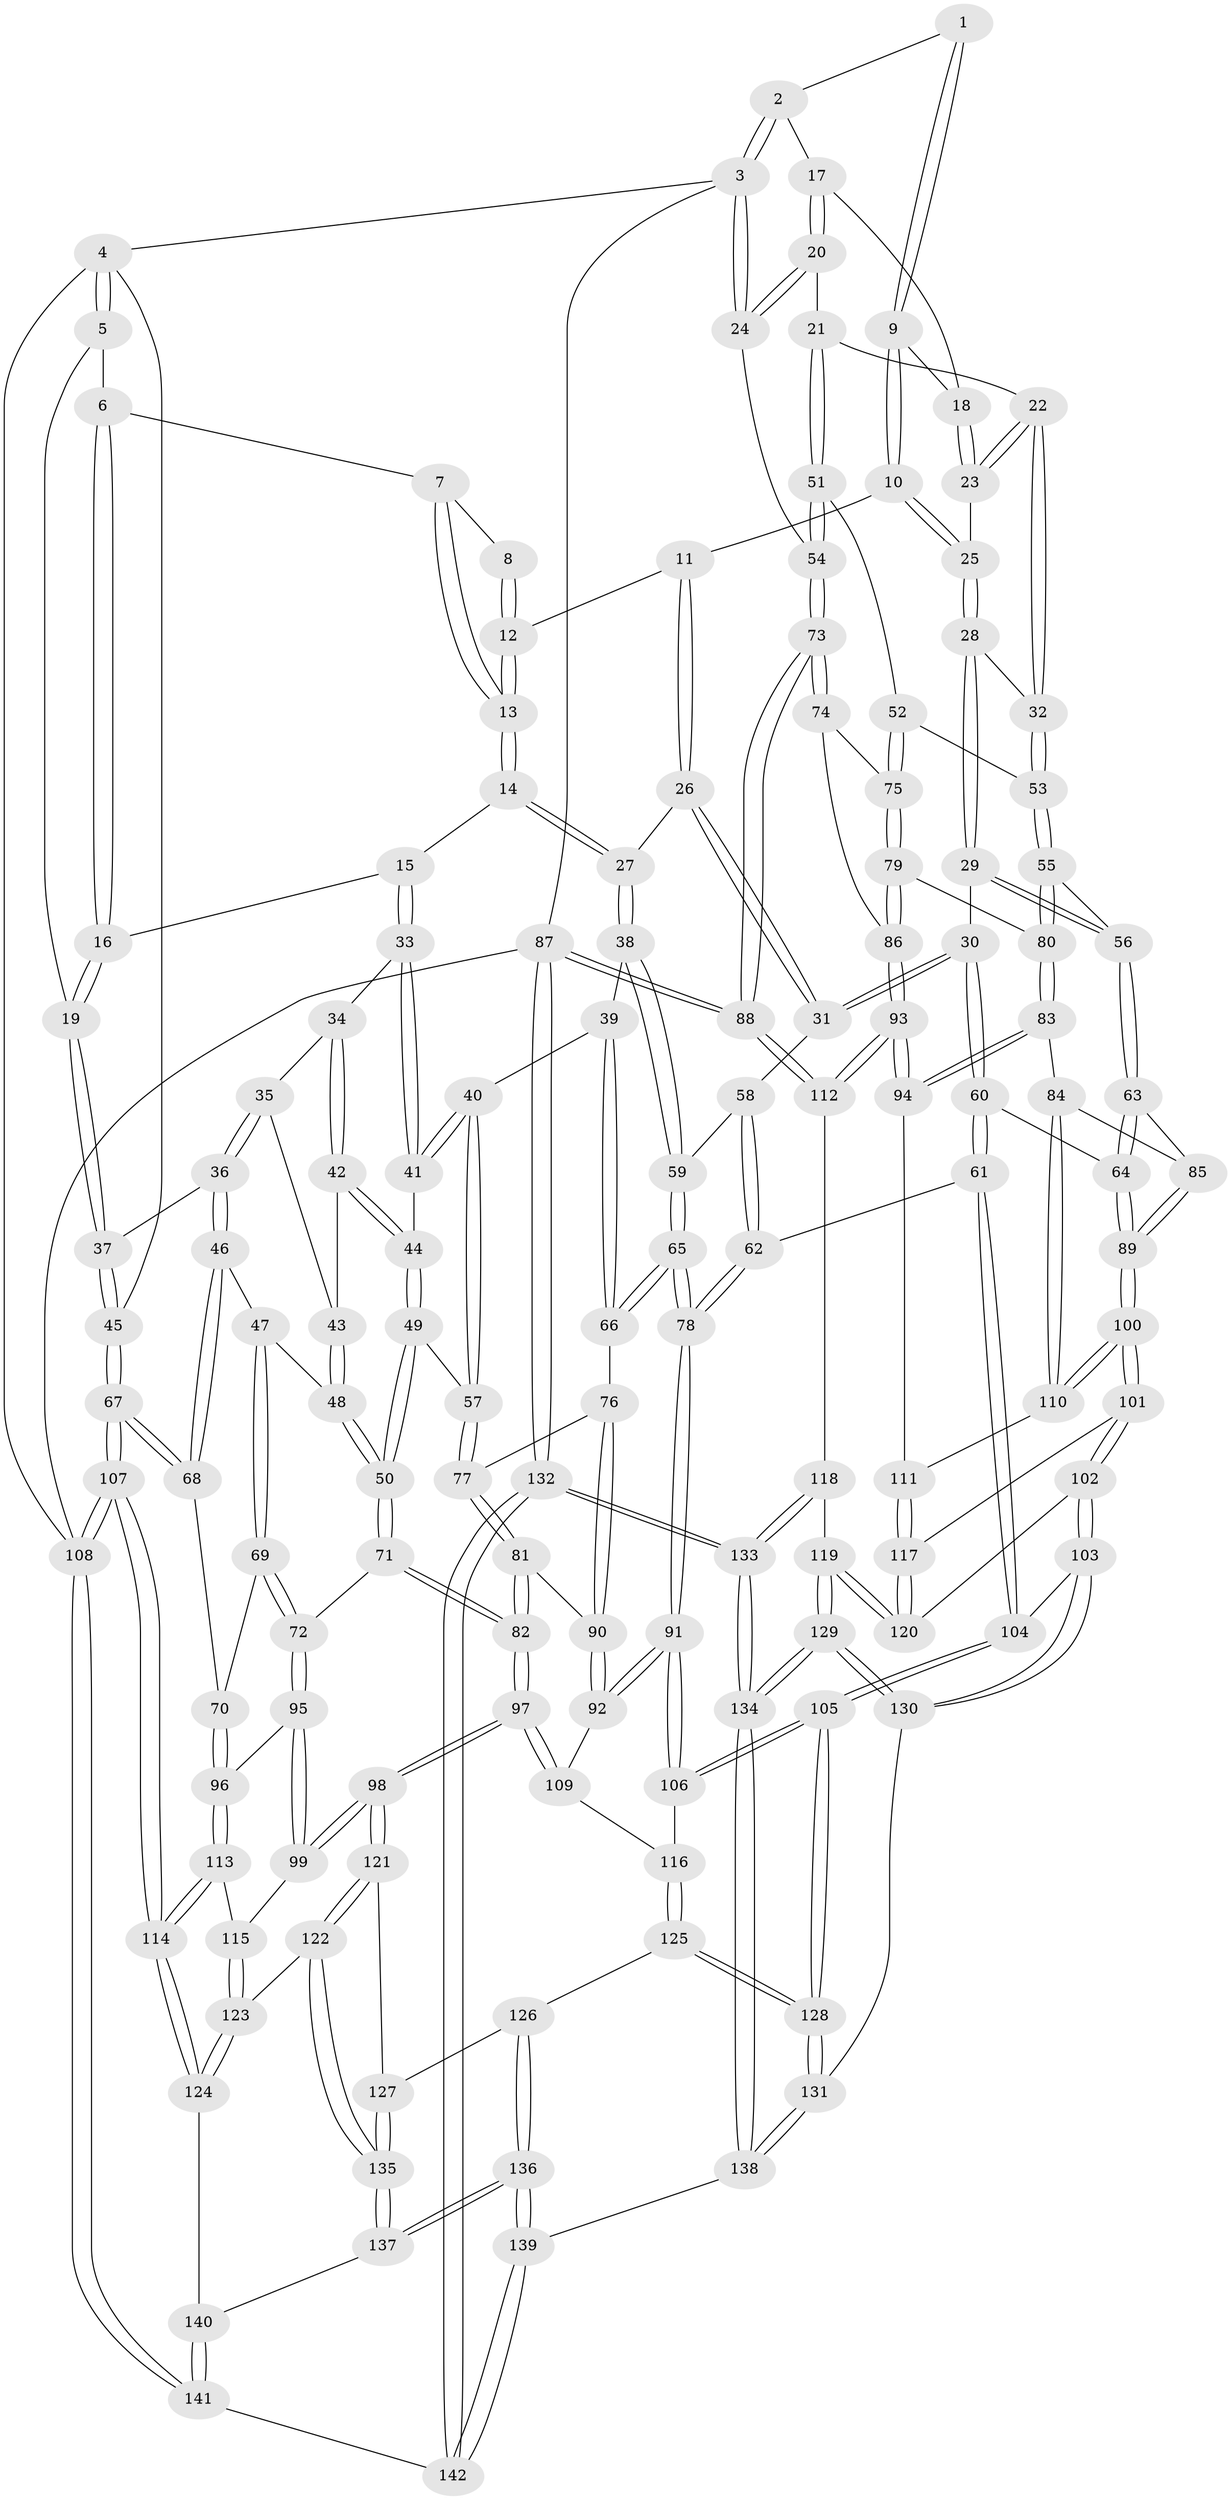 // coarse degree distribution, {3: 0.3157894736842105, 4: 0.5087719298245614, 5: 0.14035087719298245, 2: 0.017543859649122806, 6: 0.017543859649122806}
// Generated by graph-tools (version 1.1) at 2025/38/03/04/25 23:38:32]
// undirected, 142 vertices, 352 edges
graph export_dot {
  node [color=gray90,style=filled];
  1 [pos="+0.6817800004141666+0"];
  2 [pos="+1+0"];
  3 [pos="+1+0"];
  4 [pos="+0+0"];
  5 [pos="+0+0"];
  6 [pos="+0.18276019221286335+0"];
  7 [pos="+0.34495748218021494+0"];
  8 [pos="+0.4301026452358665+0"];
  9 [pos="+0.6659323266849538+0.04614898527592555"];
  10 [pos="+0.6629569804730866+0.05159826781502287"];
  11 [pos="+0.6188652317101002+0.08788617852490826"];
  12 [pos="+0.5367035495074436+0.08734939544329845"];
  13 [pos="+0.45682503282975506+0.1131046430097812"];
  14 [pos="+0.4210730295054793+0.1667833874337291"];
  15 [pos="+0.3205488173548009+0.1630962447352698"];
  16 [pos="+0.3164143240718797+0.15947434587553944"];
  17 [pos="+0.8712068225622431+0.07540019061390107"];
  18 [pos="+0.8071905253079827+0.08643203867147999"];
  19 [pos="+0.12902024871602766+0.18215154178846263"];
  20 [pos="+0.8839175269792492+0.10907401817657143"];
  21 [pos="+0.9059914306927148+0.22130927086883906"];
  22 [pos="+0.790289957025459+0.1829891700288993"];
  23 [pos="+0.7823467570818852+0.17566089263722626"];
  24 [pos="+1+0.10694368984919893"];
  25 [pos="+0.7296013792474021+0.17156117193854295"];
  26 [pos="+0.597889860216385+0.25532094764669"];
  27 [pos="+0.46236049748563407+0.23082120388612512"];
  28 [pos="+0.6975553165824615+0.25215257739093866"];
  29 [pos="+0.6316634917049656+0.2651634482661206"];
  30 [pos="+0.6041688012355514+0.260649240543858"];
  31 [pos="+0.6006443423283714+0.25873871567759665"];
  32 [pos="+0.7533525408528967+0.2783008476136213"];
  33 [pos="+0.3136828785197544+0.19027230081641727"];
  34 [pos="+0.30028621296659713+0.20603444824911832"];
  35 [pos="+0.2644677034970136+0.24066227225108308"];
  36 [pos="+0.11770059472253819+0.27289502362751605"];
  37 [pos="+0.12524325095248176+0.19269391774328595"];
  38 [pos="+0.4393277516743013+0.29718080396165697"];
  39 [pos="+0.4140549989776258+0.3191706946081952"];
  40 [pos="+0.3636204078875126+0.3376388425295086"];
  41 [pos="+0.33209586069478053+0.3062768743567049"];
  42 [pos="+0.2695241175965687+0.30682674283768274"];
  43 [pos="+0.23824084553315927+0.2976633954746285"];
  44 [pos="+0.2842048131544788+0.3166362109783127"];
  45 [pos="+0+0.17550007297435505"];
  46 [pos="+0.11740329966362263+0.2742117989360414"];
  47 [pos="+0.12202196049253429+0.28055224257327155"];
  48 [pos="+0.22321464341252434+0.3031538701832149"];
  49 [pos="+0.25583882487751375+0.3897359911262181"];
  50 [pos="+0.253080480181489+0.39243320470368737"];
  51 [pos="+0.9078464636157053+0.22424968876989004"];
  52 [pos="+0.8714282062329493+0.2962214687291805"];
  53 [pos="+0.8078084254293589+0.32622381663432015"];
  54 [pos="+1+0.19755382903316862"];
  55 [pos="+0.7919506091599041+0.36065774988138516"];
  56 [pos="+0.7124574357843028+0.396085444241589"];
  57 [pos="+0.360734502291706+0.3462803951320467"];
  58 [pos="+0.5655354784646293+0.3110764347984163"];
  59 [pos="+0.5049260870235237+0.36865726893792156"];
  60 [pos="+0.6241000503276362+0.4522904678779813"];
  61 [pos="+0.6228202090937726+0.45287965416270737"];
  62 [pos="+0.5690497366079025+0.4571486674438504"];
  63 [pos="+0.6793032526602537+0.4379523963003699"];
  64 [pos="+0.6280805646499961+0.45207432159001576"];
  65 [pos="+0.5061034596727325+0.45066886501770803"];
  66 [pos="+0.4609314211921064+0.45486225534384755"];
  67 [pos="+0+0.36596497740366585"];
  68 [pos="+0+0.3677981891428499"];
  69 [pos="+0.1553804731345478+0.41154973526447636"];
  70 [pos="+0.029005744641373454+0.4574651430942803"];
  71 [pos="+0.22953411331185405+0.44229268837199676"];
  72 [pos="+0.2045492374885052+0.44524034356596737"];
  73 [pos="+1+0.4301361274021737"];
  74 [pos="+0.9607282927064497+0.3997290559417528"];
  75 [pos="+0.9567615974696254+0.39861038488733486"];
  76 [pos="+0.4590899261879891+0.45555844987897404"];
  77 [pos="+0.3655140323847677+0.4014130816671922"];
  78 [pos="+0.5352184948681099+0.4645844842477378"];
  79 [pos="+0.8597678524203015+0.469519501531745"];
  80 [pos="+0.8368267872091827+0.46757825658146107"];
  81 [pos="+0.29080470913773476+0.47315773170472003"];
  82 [pos="+0.2891476720302629+0.4738507846887312"];
  83 [pos="+0.8086047698170152+0.49862054607553274"];
  84 [pos="+0.7959761054114004+0.5063341166576856"];
  85 [pos="+0.7330859378835515+0.48845371483047045"];
  86 [pos="+0.9277406904432156+0.5404004719960512"];
  87 [pos="+1+1"];
  88 [pos="+1+0.5871972094693786"];
  89 [pos="+0.6999711939907948+0.5674291177280051"];
  90 [pos="+0.4299186814280986+0.48735284444544985"];
  91 [pos="+0.5311110766491905+0.5813691395920927"];
  92 [pos="+0.4053388982480482+0.5763343859171312"];
  93 [pos="+0.966104295955067+0.6012514774482685"];
  94 [pos="+0.8816145611361225+0.5960747226908512"];
  95 [pos="+0.19067824861791238+0.4781259657217608"];
  96 [pos="+0.07917806786405777+0.5652354615224424"];
  97 [pos="+0.31985186038867364+0.6032944265238974"];
  98 [pos="+0.2920794486137334+0.6475260964045602"];
  99 [pos="+0.20334734435935015+0.5918410012636978"];
  100 [pos="+0.7016171831337666+0.6007943125042433"];
  101 [pos="+0.6952266749034974+0.6124525250357296"];
  102 [pos="+0.6633349480545816+0.6428490223568367"];
  103 [pos="+0.6610008456085613+0.6442754060366053"];
  104 [pos="+0.631146809190893+0.6403086936234064"];
  105 [pos="+0.5913676247694815+0.6483587648005218"];
  106 [pos="+0.5339840142019783+0.5863605323424588"];
  107 [pos="+0+0.8015478780044215"];
  108 [pos="+0+1"];
  109 [pos="+0.4048189235078929+0.5768357934142986"];
  110 [pos="+0.7834693769896363+0.5556467451635417"];
  111 [pos="+0.8231918545429014+0.6120362898791155"];
  112 [pos="+0.9816232640902105+0.6103291959271462"];
  113 [pos="+0.07824339801512768+0.5816850022753256"];
  114 [pos="+0+0.7754966916395493"];
  115 [pos="+0.12547416099739375+0.6034578678482349"];
  116 [pos="+0.4499080859565614+0.6519301622344231"];
  117 [pos="+0.8099879142832732+0.635969699217745"];
  118 [pos="+0.9163155954035983+0.6976700825297275"];
  119 [pos="+0.8186160341748471+0.7075757113900338"];
  120 [pos="+0.8104797491972046+0.6871072784060961"];
  121 [pos="+0.2918656874900037+0.653439889288793"];
  122 [pos="+0.18405368587842455+0.7247456160904464"];
  123 [pos="+0.165114731748435+0.7314612180885973"];
  124 [pos="+0.08315755479248482+0.8059678639719835"];
  125 [pos="+0.4575075786204002+0.7154036449865209"];
  126 [pos="+0.39131665322783177+0.7182681382440277"];
  127 [pos="+0.3166384933337361+0.687131503618963"];
  128 [pos="+0.5222348137655691+0.7486477088235698"];
  129 [pos="+0.7523619026905002+0.8257907785739284"];
  130 [pos="+0.7340224592381767+0.8130230759507173"];
  131 [pos="+0.5320100183977243+0.8016478543232195"];
  132 [pos="+0.995483310493755+1"];
  133 [pos="+0.9888404368608382+1"];
  134 [pos="+0.8892507404603621+1"];
  135 [pos="+0.2985351231604997+0.8362960657564273"];
  136 [pos="+0.3778501957899794+0.9079161189544117"];
  137 [pos="+0.299446651362962+0.8437581831320712"];
  138 [pos="+0.50004909871817+0.8772601527857593"];
  139 [pos="+0.4034458586594907+0.9409766342237416"];
  140 [pos="+0.1454196836904731+0.8693782644769066"];
  141 [pos="+0.22316585712866818+1"];
  142 [pos="+0.33974198617243934+1"];
  1 -- 2;
  1 -- 9;
  1 -- 9;
  2 -- 3;
  2 -- 3;
  2 -- 17;
  3 -- 4;
  3 -- 24;
  3 -- 24;
  3 -- 87;
  4 -- 5;
  4 -- 5;
  4 -- 45;
  4 -- 108;
  5 -- 6;
  5 -- 19;
  6 -- 7;
  6 -- 16;
  6 -- 16;
  7 -- 8;
  7 -- 13;
  7 -- 13;
  8 -- 12;
  8 -- 12;
  9 -- 10;
  9 -- 10;
  9 -- 18;
  10 -- 11;
  10 -- 25;
  10 -- 25;
  11 -- 12;
  11 -- 26;
  11 -- 26;
  12 -- 13;
  12 -- 13;
  13 -- 14;
  13 -- 14;
  14 -- 15;
  14 -- 27;
  14 -- 27;
  15 -- 16;
  15 -- 33;
  15 -- 33;
  16 -- 19;
  16 -- 19;
  17 -- 18;
  17 -- 20;
  17 -- 20;
  18 -- 23;
  18 -- 23;
  19 -- 37;
  19 -- 37;
  20 -- 21;
  20 -- 24;
  20 -- 24;
  21 -- 22;
  21 -- 51;
  21 -- 51;
  22 -- 23;
  22 -- 23;
  22 -- 32;
  22 -- 32;
  23 -- 25;
  24 -- 54;
  25 -- 28;
  25 -- 28;
  26 -- 27;
  26 -- 31;
  26 -- 31;
  27 -- 38;
  27 -- 38;
  28 -- 29;
  28 -- 29;
  28 -- 32;
  29 -- 30;
  29 -- 56;
  29 -- 56;
  30 -- 31;
  30 -- 31;
  30 -- 60;
  30 -- 60;
  31 -- 58;
  32 -- 53;
  32 -- 53;
  33 -- 34;
  33 -- 41;
  33 -- 41;
  34 -- 35;
  34 -- 42;
  34 -- 42;
  35 -- 36;
  35 -- 36;
  35 -- 43;
  36 -- 37;
  36 -- 46;
  36 -- 46;
  37 -- 45;
  37 -- 45;
  38 -- 39;
  38 -- 59;
  38 -- 59;
  39 -- 40;
  39 -- 66;
  39 -- 66;
  40 -- 41;
  40 -- 41;
  40 -- 57;
  40 -- 57;
  41 -- 44;
  42 -- 43;
  42 -- 44;
  42 -- 44;
  43 -- 48;
  43 -- 48;
  44 -- 49;
  44 -- 49;
  45 -- 67;
  45 -- 67;
  46 -- 47;
  46 -- 68;
  46 -- 68;
  47 -- 48;
  47 -- 69;
  47 -- 69;
  48 -- 50;
  48 -- 50;
  49 -- 50;
  49 -- 50;
  49 -- 57;
  50 -- 71;
  50 -- 71;
  51 -- 52;
  51 -- 54;
  51 -- 54;
  52 -- 53;
  52 -- 75;
  52 -- 75;
  53 -- 55;
  53 -- 55;
  54 -- 73;
  54 -- 73;
  55 -- 56;
  55 -- 80;
  55 -- 80;
  56 -- 63;
  56 -- 63;
  57 -- 77;
  57 -- 77;
  58 -- 59;
  58 -- 62;
  58 -- 62;
  59 -- 65;
  59 -- 65;
  60 -- 61;
  60 -- 61;
  60 -- 64;
  61 -- 62;
  61 -- 104;
  61 -- 104;
  62 -- 78;
  62 -- 78;
  63 -- 64;
  63 -- 64;
  63 -- 85;
  64 -- 89;
  64 -- 89;
  65 -- 66;
  65 -- 66;
  65 -- 78;
  65 -- 78;
  66 -- 76;
  67 -- 68;
  67 -- 68;
  67 -- 107;
  67 -- 107;
  68 -- 70;
  69 -- 70;
  69 -- 72;
  69 -- 72;
  70 -- 96;
  70 -- 96;
  71 -- 72;
  71 -- 82;
  71 -- 82;
  72 -- 95;
  72 -- 95;
  73 -- 74;
  73 -- 74;
  73 -- 88;
  73 -- 88;
  74 -- 75;
  74 -- 86;
  75 -- 79;
  75 -- 79;
  76 -- 77;
  76 -- 90;
  76 -- 90;
  77 -- 81;
  77 -- 81;
  78 -- 91;
  78 -- 91;
  79 -- 80;
  79 -- 86;
  79 -- 86;
  80 -- 83;
  80 -- 83;
  81 -- 82;
  81 -- 82;
  81 -- 90;
  82 -- 97;
  82 -- 97;
  83 -- 84;
  83 -- 94;
  83 -- 94;
  84 -- 85;
  84 -- 110;
  84 -- 110;
  85 -- 89;
  85 -- 89;
  86 -- 93;
  86 -- 93;
  87 -- 88;
  87 -- 88;
  87 -- 132;
  87 -- 132;
  87 -- 108;
  88 -- 112;
  88 -- 112;
  89 -- 100;
  89 -- 100;
  90 -- 92;
  90 -- 92;
  91 -- 92;
  91 -- 92;
  91 -- 106;
  91 -- 106;
  92 -- 109;
  93 -- 94;
  93 -- 94;
  93 -- 112;
  93 -- 112;
  94 -- 111;
  95 -- 96;
  95 -- 99;
  95 -- 99;
  96 -- 113;
  96 -- 113;
  97 -- 98;
  97 -- 98;
  97 -- 109;
  97 -- 109;
  98 -- 99;
  98 -- 99;
  98 -- 121;
  98 -- 121;
  99 -- 115;
  100 -- 101;
  100 -- 101;
  100 -- 110;
  100 -- 110;
  101 -- 102;
  101 -- 102;
  101 -- 117;
  102 -- 103;
  102 -- 103;
  102 -- 120;
  103 -- 104;
  103 -- 130;
  103 -- 130;
  104 -- 105;
  104 -- 105;
  105 -- 106;
  105 -- 106;
  105 -- 128;
  105 -- 128;
  106 -- 116;
  107 -- 108;
  107 -- 108;
  107 -- 114;
  107 -- 114;
  108 -- 141;
  108 -- 141;
  109 -- 116;
  110 -- 111;
  111 -- 117;
  111 -- 117;
  112 -- 118;
  113 -- 114;
  113 -- 114;
  113 -- 115;
  114 -- 124;
  114 -- 124;
  115 -- 123;
  115 -- 123;
  116 -- 125;
  116 -- 125;
  117 -- 120;
  117 -- 120;
  118 -- 119;
  118 -- 133;
  118 -- 133;
  119 -- 120;
  119 -- 120;
  119 -- 129;
  119 -- 129;
  121 -- 122;
  121 -- 122;
  121 -- 127;
  122 -- 123;
  122 -- 135;
  122 -- 135;
  123 -- 124;
  123 -- 124;
  124 -- 140;
  125 -- 126;
  125 -- 128;
  125 -- 128;
  126 -- 127;
  126 -- 136;
  126 -- 136;
  127 -- 135;
  127 -- 135;
  128 -- 131;
  128 -- 131;
  129 -- 130;
  129 -- 130;
  129 -- 134;
  129 -- 134;
  130 -- 131;
  131 -- 138;
  131 -- 138;
  132 -- 133;
  132 -- 133;
  132 -- 142;
  132 -- 142;
  133 -- 134;
  133 -- 134;
  134 -- 138;
  134 -- 138;
  135 -- 137;
  135 -- 137;
  136 -- 137;
  136 -- 137;
  136 -- 139;
  136 -- 139;
  137 -- 140;
  138 -- 139;
  139 -- 142;
  139 -- 142;
  140 -- 141;
  140 -- 141;
  141 -- 142;
}
